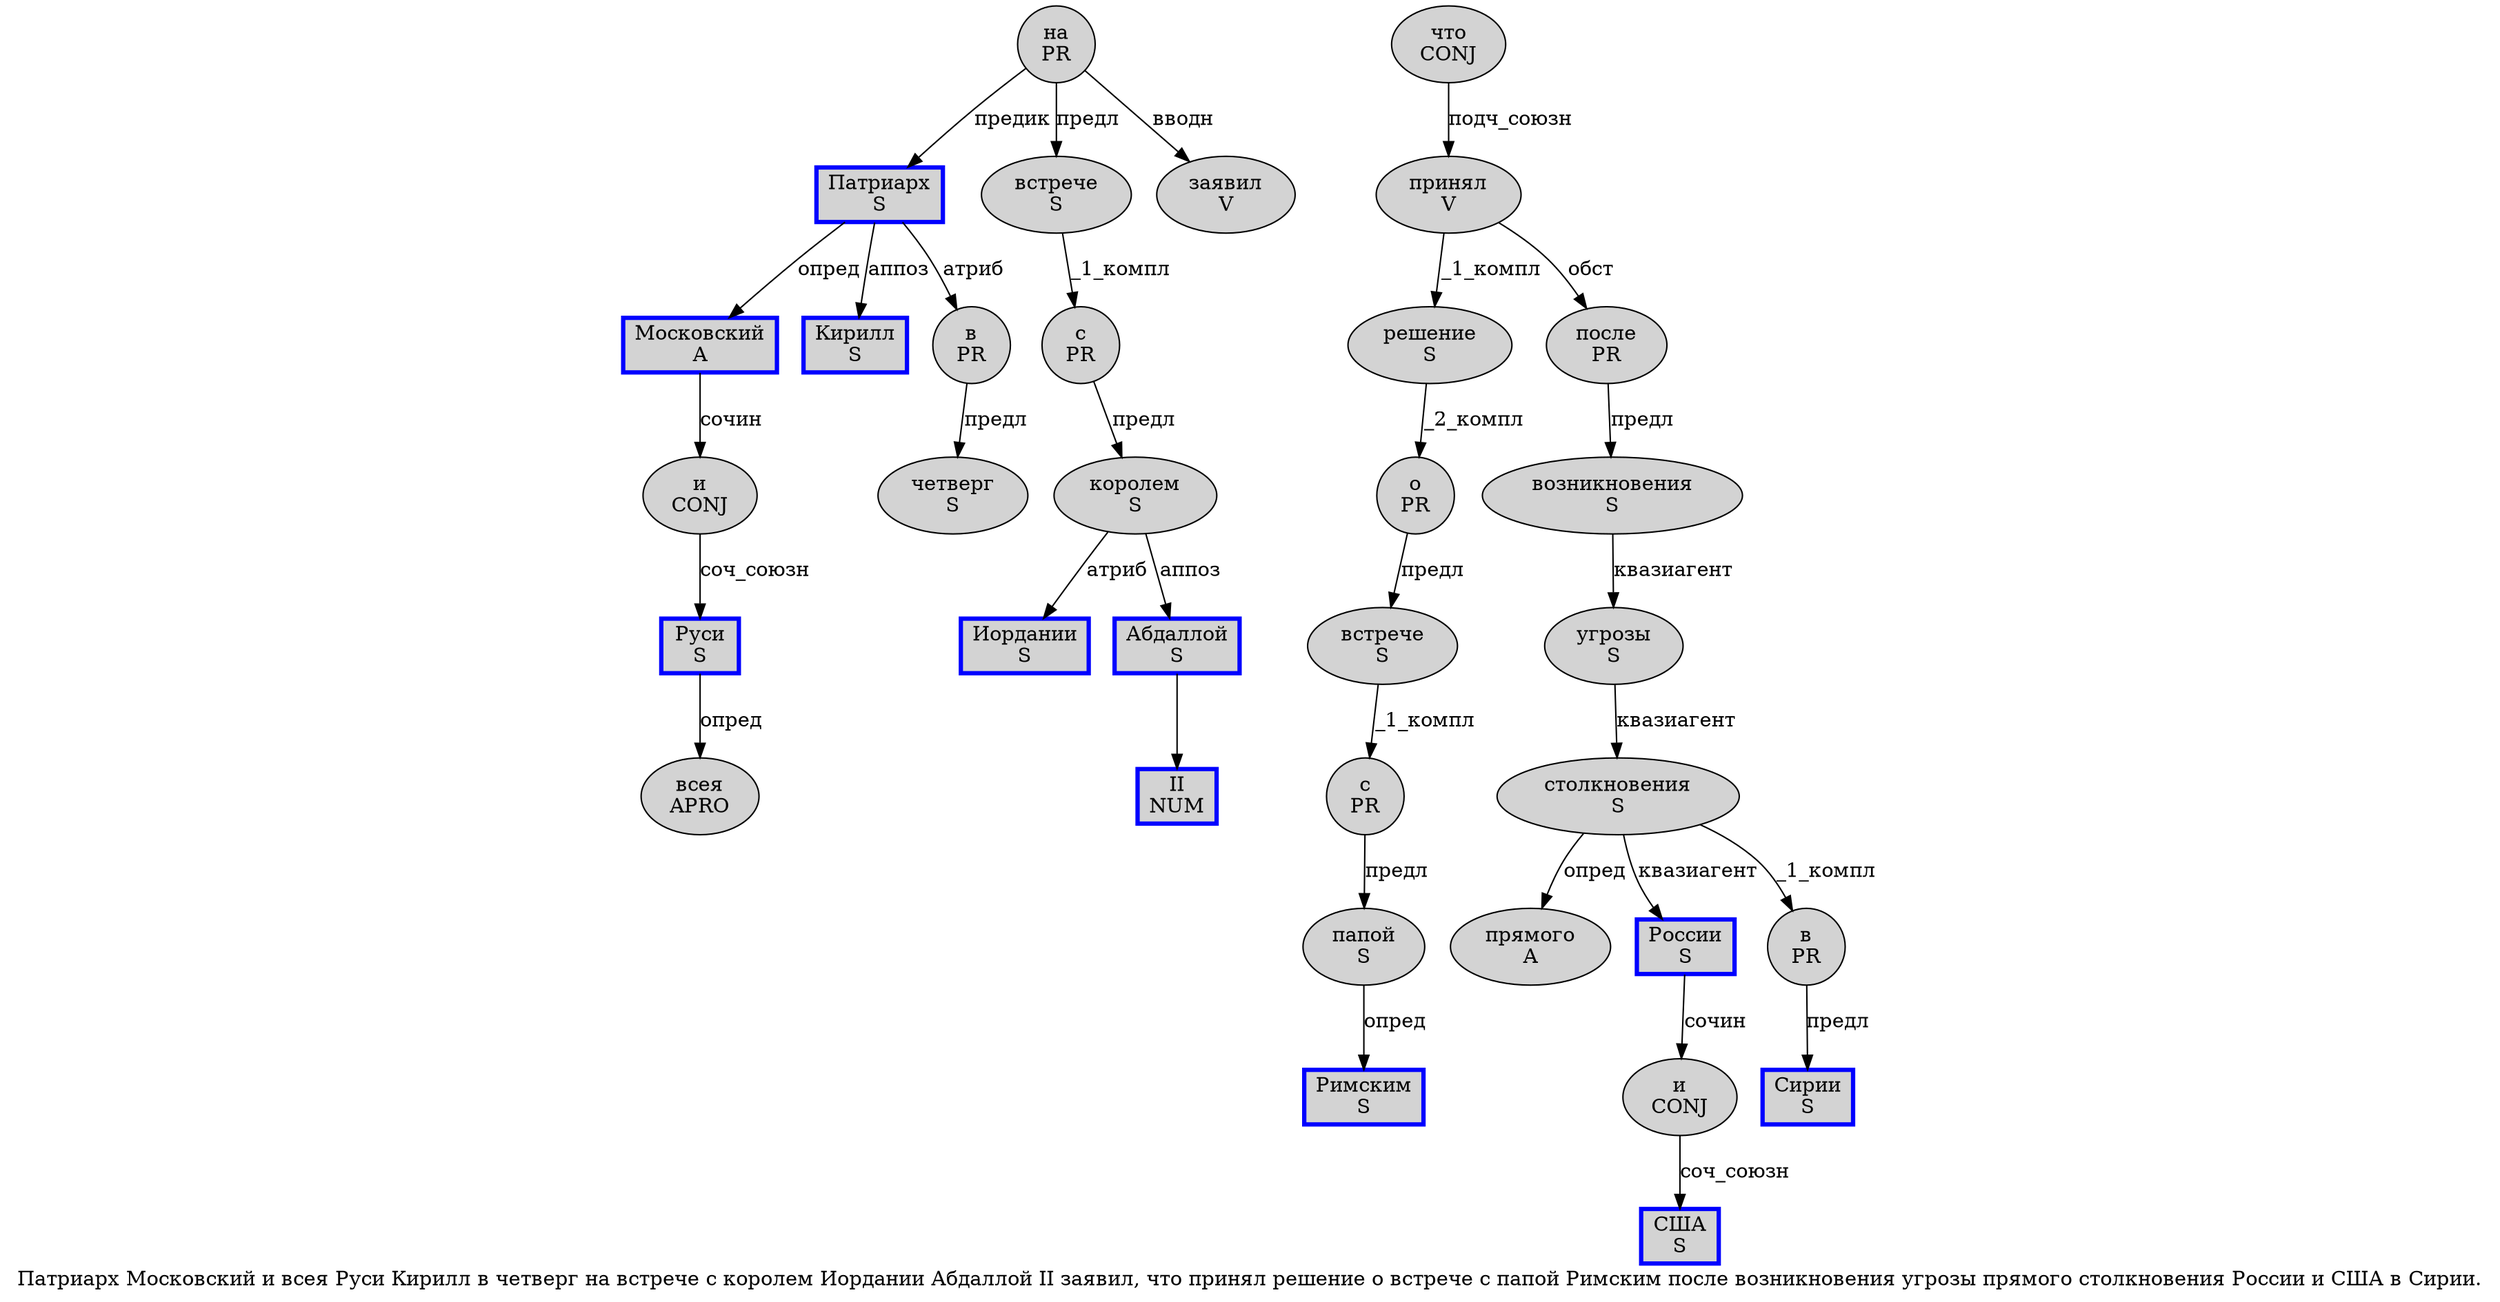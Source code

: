 digraph SENTENCE_994 {
	graph [label="Патриарх Московский и всея Руси Кирилл в четверг на встрече с королем Иордании Абдаллой II заявил, что принял решение о встрече с папой Римским после возникновения угрозы прямого столкновения России и США в Сирии."]
	node [style=filled]
		0 [label="Патриарх
S" color=blue fillcolor=lightgray penwidth=3 shape=box]
		1 [label="Московский
A" color=blue fillcolor=lightgray penwidth=3 shape=box]
		2 [label="и
CONJ" color="" fillcolor=lightgray penwidth=1 shape=ellipse]
		3 [label="всея
APRO" color="" fillcolor=lightgray penwidth=1 shape=ellipse]
		4 [label="Руси
S" color=blue fillcolor=lightgray penwidth=3 shape=box]
		5 [label="Кирилл
S" color=blue fillcolor=lightgray penwidth=3 shape=box]
		6 [label="в
PR" color="" fillcolor=lightgray penwidth=1 shape=ellipse]
		7 [label="четверг
S" color="" fillcolor=lightgray penwidth=1 shape=ellipse]
		8 [label="на
PR" color="" fillcolor=lightgray penwidth=1 shape=ellipse]
		9 [label="встрече
S" color="" fillcolor=lightgray penwidth=1 shape=ellipse]
		10 [label="с
PR" color="" fillcolor=lightgray penwidth=1 shape=ellipse]
		11 [label="королем
S" color="" fillcolor=lightgray penwidth=1 shape=ellipse]
		12 [label="Иордании
S" color=blue fillcolor=lightgray penwidth=3 shape=box]
		13 [label="Абдаллой
S" color=blue fillcolor=lightgray penwidth=3 shape=box]
		14 [label="II
NUM" color=blue fillcolor=lightgray penwidth=3 shape=box]
		15 [label="заявил
V" color="" fillcolor=lightgray penwidth=1 shape=ellipse]
		17 [label="что
CONJ" color="" fillcolor=lightgray penwidth=1 shape=ellipse]
		18 [label="принял
V" color="" fillcolor=lightgray penwidth=1 shape=ellipse]
		19 [label="решение
S" color="" fillcolor=lightgray penwidth=1 shape=ellipse]
		20 [label="о
PR" color="" fillcolor=lightgray penwidth=1 shape=ellipse]
		21 [label="встрече
S" color="" fillcolor=lightgray penwidth=1 shape=ellipse]
		22 [label="с
PR" color="" fillcolor=lightgray penwidth=1 shape=ellipse]
		23 [label="папой
S" color="" fillcolor=lightgray penwidth=1 shape=ellipse]
		24 [label="Римским
S" color=blue fillcolor=lightgray penwidth=3 shape=box]
		25 [label="после
PR" color="" fillcolor=lightgray penwidth=1 shape=ellipse]
		26 [label="возникновения
S" color="" fillcolor=lightgray penwidth=1 shape=ellipse]
		27 [label="угрозы
S" color="" fillcolor=lightgray penwidth=1 shape=ellipse]
		28 [label="прямого
A" color="" fillcolor=lightgray penwidth=1 shape=ellipse]
		29 [label="столкновения
S" color="" fillcolor=lightgray penwidth=1 shape=ellipse]
		30 [label="России
S" color=blue fillcolor=lightgray penwidth=3 shape=box]
		31 [label="и
CONJ" color="" fillcolor=lightgray penwidth=1 shape=ellipse]
		32 [label="США
S" color=blue fillcolor=lightgray penwidth=3 shape=box]
		33 [label="в
PR" color="" fillcolor=lightgray penwidth=1 shape=ellipse]
		34 [label="Сирии
S" color=blue fillcolor=lightgray penwidth=3 shape=box]
			4 -> 3 [label="опред"]
			18 -> 19 [label="_1_компл"]
			18 -> 25 [label="обст"]
			25 -> 26 [label="предл"]
			8 -> 0 [label="предик"]
			8 -> 9 [label="предл"]
			8 -> 15 [label="вводн"]
			6 -> 7 [label="предл"]
			0 -> 1 [label="опред"]
			0 -> 5 [label="аппоз"]
			0 -> 6 [label="атриб"]
			30 -> 31 [label="сочин"]
			17 -> 18 [label="подч_союзн"]
			19 -> 20 [label="_2_компл"]
			1 -> 2 [label="сочин"]
			10 -> 11 [label="предл"]
			26 -> 27 [label="квазиагент"]
			13 -> 14
			29 -> 28 [label="опред"]
			29 -> 30 [label="квазиагент"]
			29 -> 33 [label="_1_компл"]
			2 -> 4 [label="соч_союзн"]
			21 -> 22 [label="_1_компл"]
			22 -> 23 [label="предл"]
			11 -> 12 [label="атриб"]
			11 -> 13 [label="аппоз"]
			31 -> 32 [label="соч_союзн"]
			33 -> 34 [label="предл"]
			23 -> 24 [label="опред"]
			20 -> 21 [label="предл"]
			27 -> 29 [label="квазиагент"]
			9 -> 10 [label="_1_компл"]
}